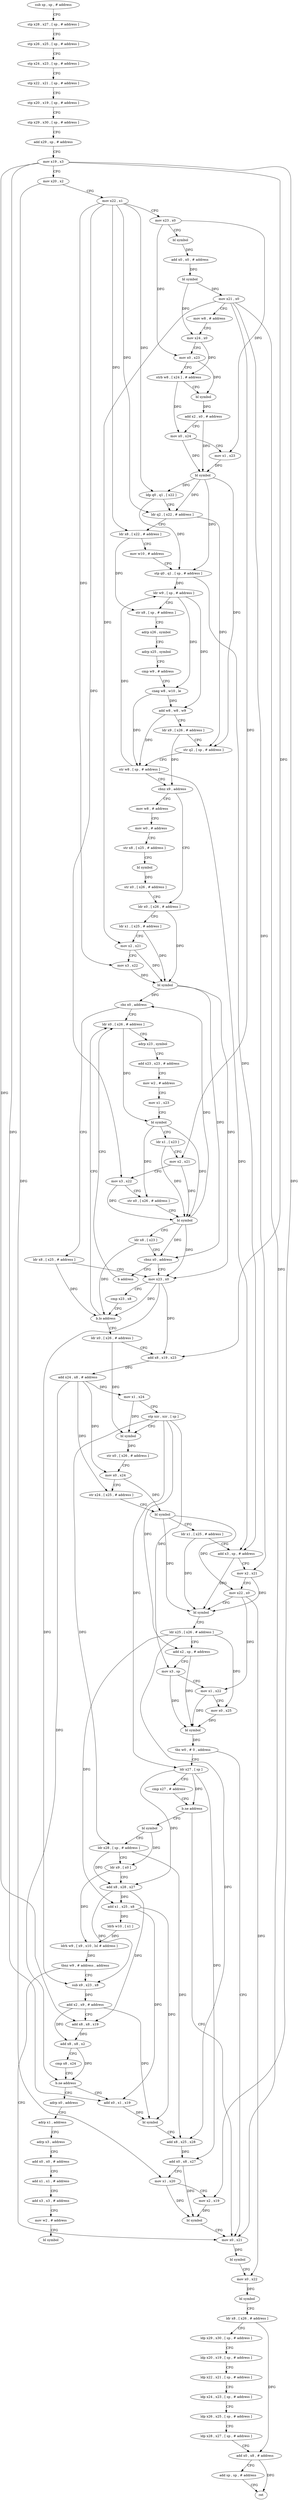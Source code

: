 digraph "func" {
"4238964" [label = "sub sp , sp , # address" ]
"4238968" [label = "stp x28 , x27 , [ sp , # address ]" ]
"4238972" [label = "stp x26 , x25 , [ sp , # address ]" ]
"4238976" [label = "stp x24 , x23 , [ sp , # address ]" ]
"4238980" [label = "stp x22 , x21 , [ sp , # address ]" ]
"4238984" [label = "stp x20 , x19 , [ sp , # address ]" ]
"4238988" [label = "stp x29 , x30 , [ sp , # address ]" ]
"4238992" [label = "add x29 , sp , # address" ]
"4238996" [label = "mov x19 , x3" ]
"4239000" [label = "mov x20 , x2" ]
"4239004" [label = "mov x22 , x1" ]
"4239008" [label = "mov x23 , x0" ]
"4239012" [label = "bl symbol" ]
"4239016" [label = "add x0 , x0 , # address" ]
"4239020" [label = "bl symbol" ]
"4239024" [label = "mov x21 , x0" ]
"4239028" [label = "mov w8 , # address" ]
"4239032" [label = "mov x24 , x0" ]
"4239036" [label = "mov x0 , x23" ]
"4239040" [label = "strb w8 , [ x24 ] , # address" ]
"4239044" [label = "bl symbol" ]
"4239048" [label = "add x2 , x0 , # address" ]
"4239052" [label = "mov x0 , x24" ]
"4239056" [label = "mov x1 , x23" ]
"4239060" [label = "bl symbol" ]
"4239064" [label = "ldp q0 , q1 , [ x22 ]" ]
"4239068" [label = "ldr q2 , [ x22 , # address ]" ]
"4239072" [label = "ldr x8 , [ x22 , # address ]" ]
"4239076" [label = "mov w10 , # address" ]
"4239080" [label = "stp q0 , q1 , [ sp , # address ]" ]
"4239084" [label = "ldr w9 , [ sp , # address ]" ]
"4239088" [label = "str x8 , [ sp , # address ]" ]
"4239092" [label = "adrp x26 , symbol" ]
"4239096" [label = "adrp x25 , symbol" ]
"4239100" [label = "cmp w9 , # address" ]
"4239104" [label = "cneg w8 , w10 , le" ]
"4239108" [label = "add w8 , w8 , w9" ]
"4239112" [label = "ldr x9 , [ x26 , # address ]" ]
"4239116" [label = "str q2 , [ sp , # address ]" ]
"4239120" [label = "str w8 , [ sp , # address ]" ]
"4239124" [label = "cbnz x9 , address" ]
"4239148" [label = "ldr x0 , [ x26 , # address ]" ]
"4239128" [label = "mov w8 , # address" ]
"4239152" [label = "ldr x1 , [ x25 , # address ]" ]
"4239156" [label = "mov x2 , x21" ]
"4239160" [label = "mov x3 , x22" ]
"4239164" [label = "bl symbol" ]
"4239168" [label = "cbz x0 , address" ]
"4239188" [label = "ldr x0 , [ x26 , # address ]" ]
"4239172" [label = "ldr x8 , [ x25 , # address ]" ]
"4239132" [label = "mov w0 , # address" ]
"4239136" [label = "str x8 , [ x25 , # address ]" ]
"4239140" [label = "bl symbol" ]
"4239144" [label = "str x0 , [ x26 , # address ]" ]
"4239192" [label = "adrp x23 , symbol" ]
"4239196" [label = "add x23 , x23 , # address" ]
"4239200" [label = "mov w2 , # address" ]
"4239204" [label = "mov x1 , x23" ]
"4239208" [label = "bl symbol" ]
"4239212" [label = "ldr x1 , [ x23 ]" ]
"4239216" [label = "mov x2 , x21" ]
"4239220" [label = "mov x3 , x22" ]
"4239224" [label = "str x0 , [ x26 , # address ]" ]
"4239228" [label = "bl symbol" ]
"4239232" [label = "ldr x8 , [ x23 ]" ]
"4239236" [label = "cbnz x0 , address" ]
"4239176" [label = "mov x23 , x0" ]
"4239240" [label = "b address" ]
"4239180" [label = "cmp x23 , x8" ]
"4239184" [label = "b.lo address" ]
"4239244" [label = "ldr x0 , [ x26 , # address ]" ]
"4239248" [label = "add x8 , x19 , x23" ]
"4239252" [label = "add x24 , x8 , # address" ]
"4239256" [label = "mov x1 , x24" ]
"4239260" [label = "stp xzr , xzr , [ sp ]" ]
"4239264" [label = "bl symbol" ]
"4239268" [label = "str x0 , [ x26 , # address ]" ]
"4239272" [label = "mov x0 , x24" ]
"4239276" [label = "str x24 , [ x25 , # address ]" ]
"4239280" [label = "bl symbol" ]
"4239284" [label = "ldr x1 , [ x25 , # address ]" ]
"4239288" [label = "add x3 , sp , # address" ]
"4239292" [label = "mov x2 , x21" ]
"4239296" [label = "mov x22 , x0" ]
"4239300" [label = "bl symbol" ]
"4239304" [label = "ldr x25 , [ x26 , # address ]" ]
"4239308" [label = "add x2 , sp , # address" ]
"4239312" [label = "mov x3 , sp" ]
"4239316" [label = "mov x1 , x22" ]
"4239320" [label = "mov x0 , x25" ]
"4239324" [label = "bl symbol" ]
"4239328" [label = "tbz w0 , # 0 , address" ]
"4239428" [label = "mov x0 , x21" ]
"4239332" [label = "ldr x27 , [ sp ]" ]
"4239432" [label = "bl symbol" ]
"4239436" [label = "mov x0 , x22" ]
"4239440" [label = "bl symbol" ]
"4239444" [label = "ldr x8 , [ x26 , # address ]" ]
"4239448" [label = "ldp x29 , x30 , [ sp , # address ]" ]
"4239452" [label = "ldp x20 , x19 , [ sp , # address ]" ]
"4239456" [label = "ldp x22 , x21 , [ sp , # address ]" ]
"4239460" [label = "ldp x24 , x23 , [ sp , # address ]" ]
"4239464" [label = "ldp x26 , x25 , [ sp , # address ]" ]
"4239468" [label = "ldp x28 , x27 , [ sp , # address ]" ]
"4239472" [label = "add x0 , x8 , # address" ]
"4239476" [label = "add sp , sp , # address" ]
"4239480" [label = "ret" ]
"4239336" [label = "cmp x27 , # address" ]
"4239340" [label = "b.ne address" ]
"4239344" [label = "bl symbol" ]
"4239348" [label = "ldr x28 , [ sp , # address ]" ]
"4239352" [label = "ldr x9 , [ x0 ]" ]
"4239356" [label = "add x8 , x28 , x27" ]
"4239360" [label = "add x1 , x25 , x8" ]
"4239364" [label = "ldrb w10 , [ x1 ]" ]
"4239368" [label = "ldrh w9 , [ x9 , x10 , lsl # address ]" ]
"4239372" [label = "tbnz w9 , # address , address" ]
"4239376" [label = "sub x9 , x23 , x8" ]
"4239380" [label = "add x2 , x9 , # address" ]
"4239384" [label = "add x8 , x8 , x19" ]
"4239388" [label = "add x8 , x8 , x2" ]
"4239392" [label = "cmp x8 , x24" ]
"4239396" [label = "b.ne address" ]
"4239484" [label = "adrp x0 , address" ]
"4239400" [label = "add x0 , x1 , x19" ]
"4239488" [label = "adrp x1 , address" ]
"4239492" [label = "adrp x3 , address" ]
"4239496" [label = "add x0 , x0 , # address" ]
"4239500" [label = "add x1 , x1 , # address" ]
"4239504" [label = "add x3 , x3 , # address" ]
"4239508" [label = "mov w2 , # address" ]
"4239512" [label = "bl symbol" ]
"4239404" [label = "bl symbol" ]
"4239408" [label = "add x8 , x25 , x28" ]
"4239412" [label = "add x0 , x8 , x27" ]
"4239416" [label = "mov x1 , x20" ]
"4239420" [label = "mov x2 , x19" ]
"4239424" [label = "bl symbol" ]
"4238964" -> "4238968" [ label = "CFG" ]
"4238968" -> "4238972" [ label = "CFG" ]
"4238972" -> "4238976" [ label = "CFG" ]
"4238976" -> "4238980" [ label = "CFG" ]
"4238980" -> "4238984" [ label = "CFG" ]
"4238984" -> "4238988" [ label = "CFG" ]
"4238988" -> "4238992" [ label = "CFG" ]
"4238992" -> "4238996" [ label = "CFG" ]
"4238996" -> "4239000" [ label = "CFG" ]
"4238996" -> "4239248" [ label = "DFG" ]
"4238996" -> "4239384" [ label = "DFG" ]
"4238996" -> "4239400" [ label = "DFG" ]
"4238996" -> "4239420" [ label = "DFG" ]
"4239000" -> "4239004" [ label = "CFG" ]
"4239000" -> "4239416" [ label = "DFG" ]
"4239004" -> "4239008" [ label = "CFG" ]
"4239004" -> "4239064" [ label = "DFG" ]
"4239004" -> "4239068" [ label = "DFG" ]
"4239004" -> "4239072" [ label = "DFG" ]
"4239004" -> "4239160" [ label = "DFG" ]
"4239004" -> "4239220" [ label = "DFG" ]
"4239008" -> "4239012" [ label = "CFG" ]
"4239008" -> "4239036" [ label = "DFG" ]
"4239008" -> "4239056" [ label = "DFG" ]
"4239012" -> "4239016" [ label = "DFG" ]
"4239016" -> "4239020" [ label = "DFG" ]
"4239020" -> "4239024" [ label = "DFG" ]
"4239020" -> "4239032" [ label = "DFG" ]
"4239024" -> "4239028" [ label = "CFG" ]
"4239024" -> "4239156" [ label = "DFG" ]
"4239024" -> "4239216" [ label = "DFG" ]
"4239024" -> "4239292" [ label = "DFG" ]
"4239024" -> "4239428" [ label = "DFG" ]
"4239028" -> "4239032" [ label = "CFG" ]
"4239032" -> "4239036" [ label = "CFG" ]
"4239032" -> "4239040" [ label = "DFG" ]
"4239036" -> "4239040" [ label = "CFG" ]
"4239036" -> "4239044" [ label = "DFG" ]
"4239040" -> "4239044" [ label = "CFG" ]
"4239040" -> "4239052" [ label = "DFG" ]
"4239044" -> "4239048" [ label = "DFG" ]
"4239048" -> "4239052" [ label = "CFG" ]
"4239048" -> "4239060" [ label = "DFG" ]
"4239052" -> "4239056" [ label = "CFG" ]
"4239052" -> "4239060" [ label = "DFG" ]
"4239056" -> "4239060" [ label = "DFG" ]
"4239060" -> "4239064" [ label = "DFG" ]
"4239060" -> "4239080" [ label = "DFG" ]
"4239060" -> "4239068" [ label = "DFG" ]
"4239060" -> "4239116" [ label = "DFG" ]
"4239064" -> "4239068" [ label = "CFG" ]
"4239064" -> "4239080" [ label = "DFG" ]
"4239068" -> "4239072" [ label = "CFG" ]
"4239068" -> "4239116" [ label = "DFG" ]
"4239072" -> "4239076" [ label = "CFG" ]
"4239072" -> "4239088" [ label = "DFG" ]
"4239076" -> "4239080" [ label = "CFG" ]
"4239080" -> "4239084" [ label = "DFG" ]
"4239080" -> "4239288" [ label = "DFG" ]
"4239084" -> "4239088" [ label = "CFG" ]
"4239084" -> "4239104" [ label = "DFG" ]
"4239084" -> "4239108" [ label = "DFG" ]
"4239088" -> "4239092" [ label = "CFG" ]
"4239092" -> "4239096" [ label = "CFG" ]
"4239096" -> "4239100" [ label = "CFG" ]
"4239100" -> "4239104" [ label = "CFG" ]
"4239104" -> "4239108" [ label = "DFG" ]
"4239104" -> "4239120" [ label = "DFG" ]
"4239108" -> "4239112" [ label = "CFG" ]
"4239108" -> "4239120" [ label = "DFG" ]
"4239112" -> "4239116" [ label = "CFG" ]
"4239112" -> "4239124" [ label = "DFG" ]
"4239116" -> "4239120" [ label = "CFG" ]
"4239120" -> "4239124" [ label = "CFG" ]
"4239120" -> "4239084" [ label = "DFG" ]
"4239120" -> "4239288" [ label = "DFG" ]
"4239124" -> "4239148" [ label = "CFG" ]
"4239124" -> "4239128" [ label = "CFG" ]
"4239148" -> "4239152" [ label = "CFG" ]
"4239148" -> "4239164" [ label = "DFG" ]
"4239128" -> "4239132" [ label = "CFG" ]
"4239152" -> "4239156" [ label = "CFG" ]
"4239152" -> "4239164" [ label = "DFG" ]
"4239156" -> "4239160" [ label = "CFG" ]
"4239156" -> "4239164" [ label = "DFG" ]
"4239160" -> "4239164" [ label = "DFG" ]
"4239164" -> "4239168" [ label = "DFG" ]
"4239164" -> "4239236" [ label = "DFG" ]
"4239164" -> "4239176" [ label = "DFG" ]
"4239168" -> "4239188" [ label = "CFG" ]
"4239168" -> "4239172" [ label = "CFG" ]
"4239188" -> "4239192" [ label = "CFG" ]
"4239188" -> "4239208" [ label = "DFG" ]
"4239172" -> "4239176" [ label = "CFG" ]
"4239172" -> "4239184" [ label = "DFG" ]
"4239132" -> "4239136" [ label = "CFG" ]
"4239136" -> "4239140" [ label = "CFG" ]
"4239140" -> "4239144" [ label = "DFG" ]
"4239144" -> "4239148" [ label = "CFG" ]
"4239192" -> "4239196" [ label = "CFG" ]
"4239196" -> "4239200" [ label = "CFG" ]
"4239200" -> "4239204" [ label = "CFG" ]
"4239204" -> "4239208" [ label = "CFG" ]
"4239208" -> "4239212" [ label = "CFG" ]
"4239208" -> "4239224" [ label = "DFG" ]
"4239208" -> "4239228" [ label = "DFG" ]
"4239212" -> "4239216" [ label = "CFG" ]
"4239212" -> "4239228" [ label = "DFG" ]
"4239216" -> "4239220" [ label = "CFG" ]
"4239216" -> "4239228" [ label = "DFG" ]
"4239220" -> "4239224" [ label = "CFG" ]
"4239220" -> "4239228" [ label = "DFG" ]
"4239224" -> "4239228" [ label = "CFG" ]
"4239228" -> "4239232" [ label = "CFG" ]
"4239228" -> "4239168" [ label = "DFG" ]
"4239228" -> "4239236" [ label = "DFG" ]
"4239228" -> "4239176" [ label = "DFG" ]
"4239232" -> "4239236" [ label = "CFG" ]
"4239232" -> "4239184" [ label = "DFG" ]
"4239236" -> "4239176" [ label = "CFG" ]
"4239236" -> "4239240" [ label = "CFG" ]
"4239176" -> "4239180" [ label = "CFG" ]
"4239176" -> "4239184" [ label = "DFG" ]
"4239176" -> "4239248" [ label = "DFG" ]
"4239176" -> "4239376" [ label = "DFG" ]
"4239240" -> "4239188" [ label = "CFG" ]
"4239180" -> "4239184" [ label = "CFG" ]
"4239184" -> "4239244" [ label = "CFG" ]
"4239184" -> "4239188" [ label = "CFG" ]
"4239244" -> "4239248" [ label = "CFG" ]
"4239244" -> "4239264" [ label = "DFG" ]
"4239248" -> "4239252" [ label = "DFG" ]
"4239252" -> "4239256" [ label = "DFG" ]
"4239252" -> "4239272" [ label = "DFG" ]
"4239252" -> "4239276" [ label = "DFG" ]
"4239252" -> "4239396" [ label = "DFG" ]
"4239256" -> "4239260" [ label = "CFG" ]
"4239256" -> "4239264" [ label = "DFG" ]
"4239260" -> "4239264" [ label = "CFG" ]
"4239260" -> "4239332" [ label = "DFG" ]
"4239260" -> "4239348" [ label = "DFG" ]
"4239260" -> "4239308" [ label = "DFG" ]
"4239260" -> "4239312" [ label = "DFG" ]
"4239264" -> "4239268" [ label = "DFG" ]
"4239268" -> "4239272" [ label = "CFG" ]
"4239272" -> "4239276" [ label = "CFG" ]
"4239272" -> "4239280" [ label = "DFG" ]
"4239276" -> "4239280" [ label = "CFG" ]
"4239280" -> "4239284" [ label = "CFG" ]
"4239280" -> "4239296" [ label = "DFG" ]
"4239280" -> "4239300" [ label = "DFG" ]
"4239284" -> "4239288" [ label = "CFG" ]
"4239284" -> "4239300" [ label = "DFG" ]
"4239288" -> "4239292" [ label = "CFG" ]
"4239288" -> "4239300" [ label = "DFG" ]
"4239292" -> "4239296" [ label = "CFG" ]
"4239292" -> "4239300" [ label = "DFG" ]
"4239296" -> "4239300" [ label = "CFG" ]
"4239296" -> "4239316" [ label = "DFG" ]
"4239296" -> "4239436" [ label = "DFG" ]
"4239300" -> "4239304" [ label = "CFG" ]
"4239304" -> "4239308" [ label = "CFG" ]
"4239304" -> "4239320" [ label = "DFG" ]
"4239304" -> "4239360" [ label = "DFG" ]
"4239304" -> "4239408" [ label = "DFG" ]
"4239308" -> "4239312" [ label = "CFG" ]
"4239308" -> "4239324" [ label = "DFG" ]
"4239312" -> "4239316" [ label = "CFG" ]
"4239312" -> "4239324" [ label = "DFG" ]
"4239316" -> "4239320" [ label = "CFG" ]
"4239316" -> "4239324" [ label = "DFG" ]
"4239320" -> "4239324" [ label = "DFG" ]
"4239324" -> "4239328" [ label = "DFG" ]
"4239328" -> "4239428" [ label = "CFG" ]
"4239328" -> "4239332" [ label = "CFG" ]
"4239428" -> "4239432" [ label = "DFG" ]
"4239332" -> "4239336" [ label = "CFG" ]
"4239332" -> "4239340" [ label = "DFG" ]
"4239332" -> "4239356" [ label = "DFG" ]
"4239332" -> "4239412" [ label = "DFG" ]
"4239432" -> "4239436" [ label = "CFG" ]
"4239436" -> "4239440" [ label = "DFG" ]
"4239440" -> "4239444" [ label = "CFG" ]
"4239444" -> "4239448" [ label = "CFG" ]
"4239444" -> "4239472" [ label = "DFG" ]
"4239448" -> "4239452" [ label = "CFG" ]
"4239452" -> "4239456" [ label = "CFG" ]
"4239456" -> "4239460" [ label = "CFG" ]
"4239460" -> "4239464" [ label = "CFG" ]
"4239464" -> "4239468" [ label = "CFG" ]
"4239468" -> "4239472" [ label = "CFG" ]
"4239472" -> "4239476" [ label = "CFG" ]
"4239472" -> "4239480" [ label = "DFG" ]
"4239476" -> "4239480" [ label = "CFG" ]
"4239336" -> "4239340" [ label = "CFG" ]
"4239340" -> "4239428" [ label = "CFG" ]
"4239340" -> "4239344" [ label = "CFG" ]
"4239344" -> "4239348" [ label = "CFG" ]
"4239344" -> "4239352" [ label = "DFG" ]
"4239348" -> "4239352" [ label = "CFG" ]
"4239348" -> "4239356" [ label = "DFG" ]
"4239348" -> "4239408" [ label = "DFG" ]
"4239352" -> "4239356" [ label = "CFG" ]
"4239352" -> "4239368" [ label = "DFG" ]
"4239356" -> "4239360" [ label = "DFG" ]
"4239356" -> "4239376" [ label = "DFG" ]
"4239356" -> "4239384" [ label = "DFG" ]
"4239360" -> "4239364" [ label = "DFG" ]
"4239360" -> "4239400" [ label = "DFG" ]
"4239360" -> "4239404" [ label = "DFG" ]
"4239364" -> "4239368" [ label = "DFG" ]
"4239368" -> "4239372" [ label = "DFG" ]
"4239372" -> "4239428" [ label = "CFG" ]
"4239372" -> "4239376" [ label = "CFG" ]
"4239376" -> "4239380" [ label = "DFG" ]
"4239380" -> "4239384" [ label = "CFG" ]
"4239380" -> "4239388" [ label = "DFG" ]
"4239380" -> "4239404" [ label = "DFG" ]
"4239384" -> "4239388" [ label = "DFG" ]
"4239388" -> "4239392" [ label = "CFG" ]
"4239388" -> "4239396" [ label = "DFG" ]
"4239392" -> "4239396" [ label = "CFG" ]
"4239396" -> "4239484" [ label = "CFG" ]
"4239396" -> "4239400" [ label = "CFG" ]
"4239484" -> "4239488" [ label = "CFG" ]
"4239400" -> "4239404" [ label = "DFG" ]
"4239488" -> "4239492" [ label = "CFG" ]
"4239492" -> "4239496" [ label = "CFG" ]
"4239496" -> "4239500" [ label = "CFG" ]
"4239500" -> "4239504" [ label = "CFG" ]
"4239504" -> "4239508" [ label = "CFG" ]
"4239508" -> "4239512" [ label = "CFG" ]
"4239404" -> "4239408" [ label = "CFG" ]
"4239408" -> "4239412" [ label = "DFG" ]
"4239412" -> "4239416" [ label = "CFG" ]
"4239412" -> "4239424" [ label = "DFG" ]
"4239416" -> "4239420" [ label = "CFG" ]
"4239416" -> "4239424" [ label = "DFG" ]
"4239420" -> "4239424" [ label = "DFG" ]
"4239424" -> "4239428" [ label = "CFG" ]
}
